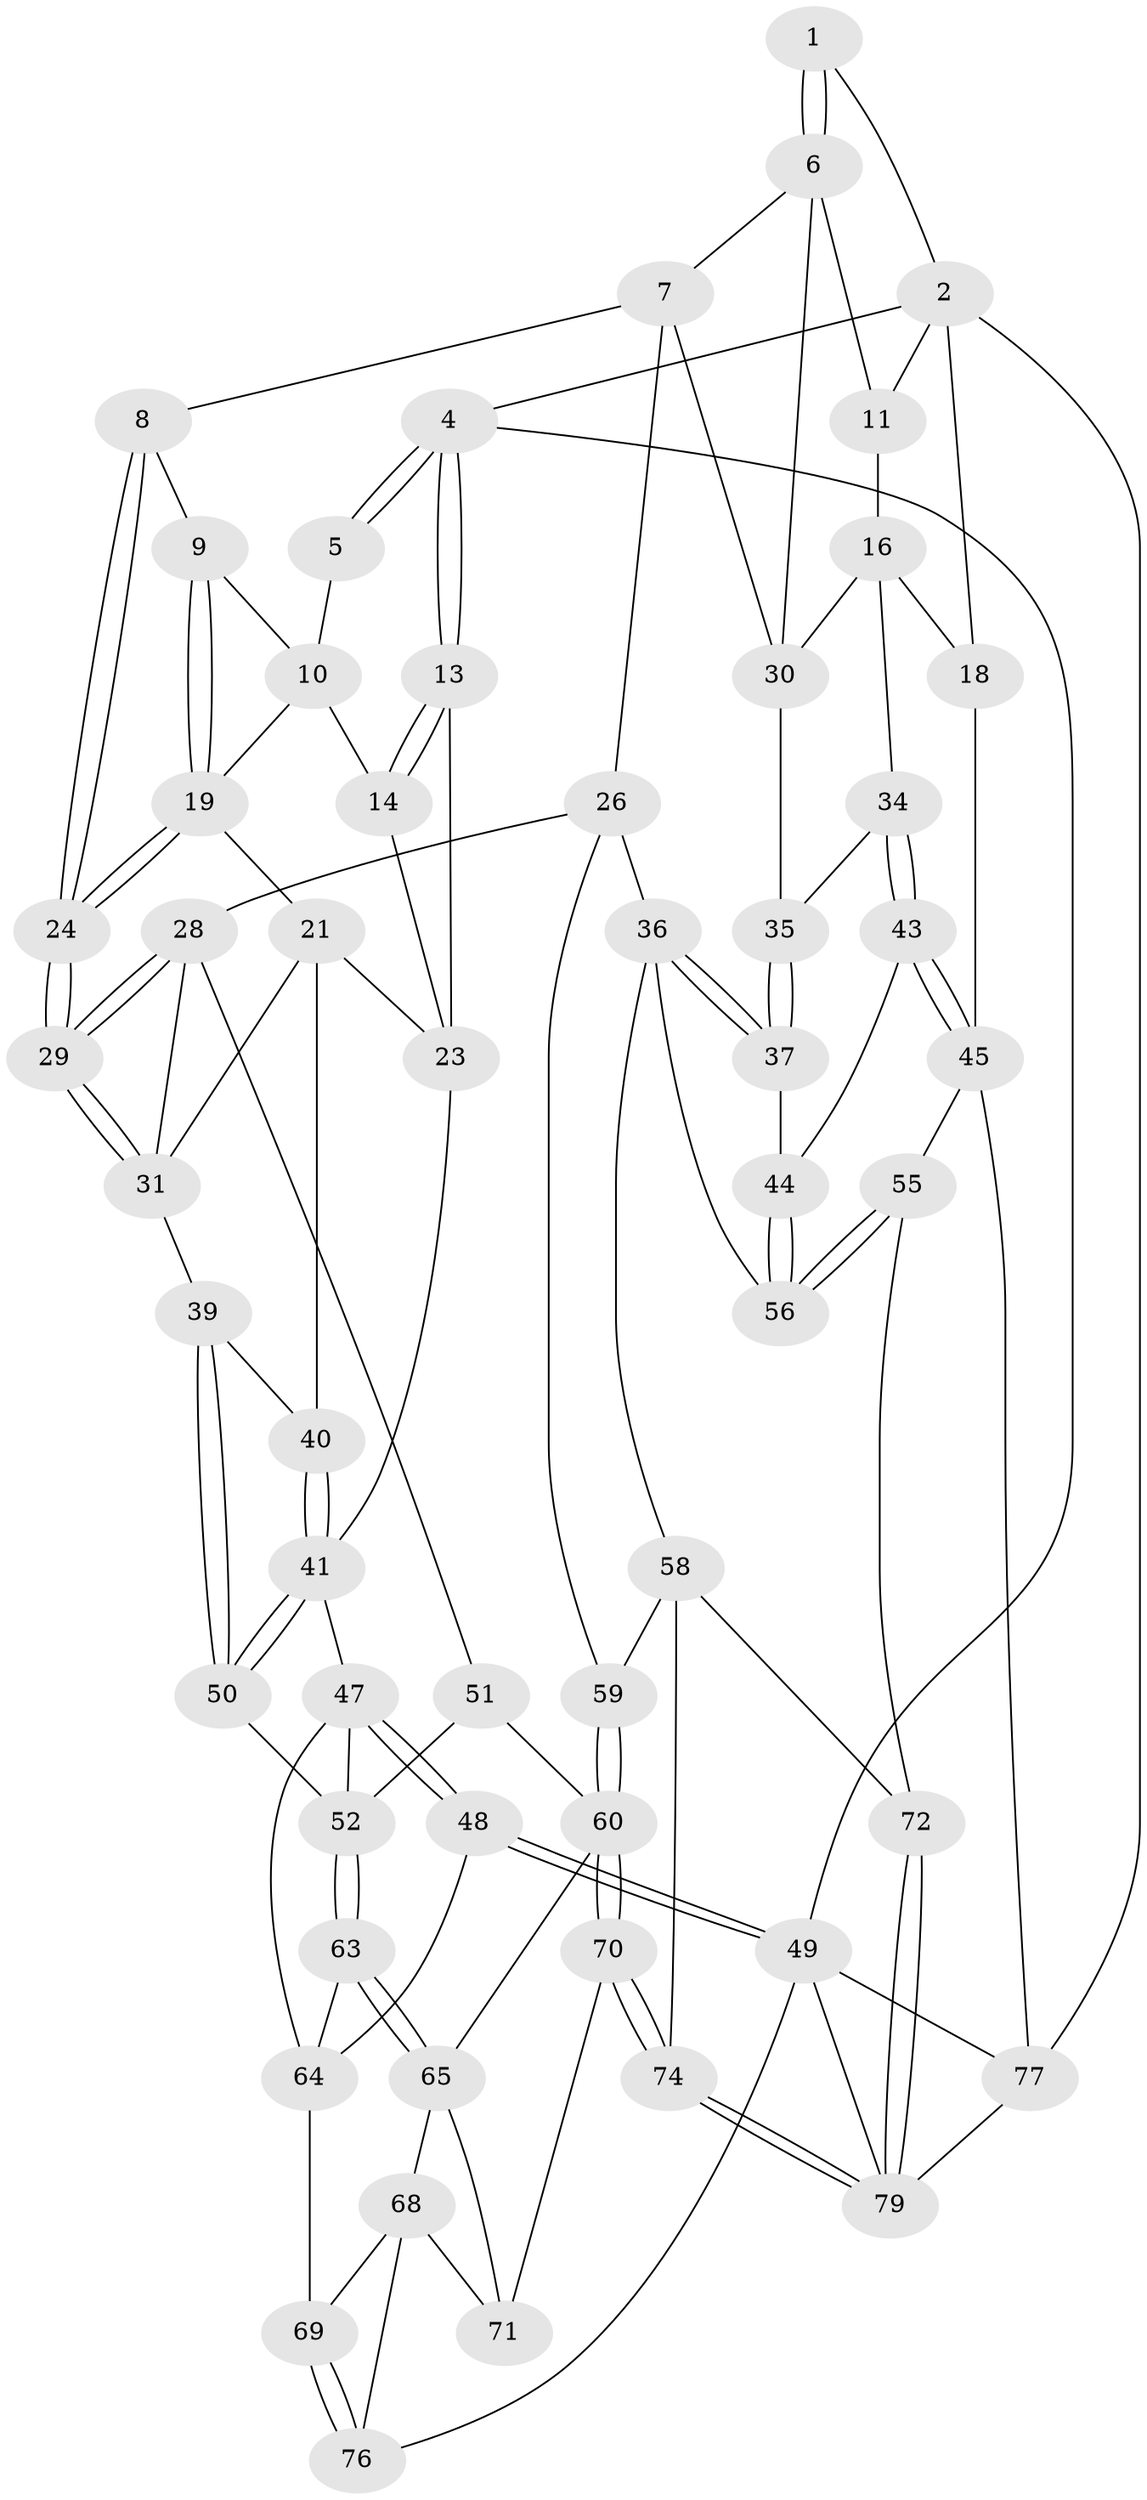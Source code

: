 // Generated by graph-tools (version 1.1) at 2025/52/02/27/25 19:52:41]
// undirected, 56 vertices, 126 edges
graph export_dot {
graph [start="1"]
  node [color=gray90,style=filled];
  1 [pos="+0.666989441793008+0"];
  2 [pos="+0.8366738545722819+0",super="+3"];
  4 [pos="+0+0"];
  5 [pos="+0.44355536386320776+0"];
  6 [pos="+0.6551492861978262+0.04267751775463314",super="+12"];
  7 [pos="+0.5457934758641604+0.22454835157067365",super="+25"];
  8 [pos="+0.5123708742332028+0.21173250781410838"];
  9 [pos="+0.46608550887850164+0.14791584125462737"];
  10 [pos="+0.4180771637215903+0",super="+15"];
  11 [pos="+0.8594631883406693+0.07018449080778169"];
  13 [pos="+0+0"];
  14 [pos="+0.26611099558161766+0.12495217318517586"];
  16 [pos="+0.9285005554154039+0.2658232732936173",super="+17"];
  18 [pos="+1+0.28292209824068104"];
  19 [pos="+0.39361533162209544+0.25844766157937055",super="+20"];
  21 [pos="+0.2969698470967771+0.3520015504122012",super="+22"];
  23 [pos="+0.1334798301744623+0.2325621528830109",super="+32"];
  24 [pos="+0.4379540688734024+0.29191122183227575"];
  26 [pos="+0.6507258381889824+0.4329773631583659",super="+27"];
  28 [pos="+0.5520724569234204+0.47698054169662707",super="+46"];
  29 [pos="+0.49018701577275364+0.4160232250130396"];
  30 [pos="+0.6989556742254255+0.334781879487841",super="+33"];
  31 [pos="+0.30163142695591977+0.35808235004534866",super="+38"];
  34 [pos="+0.9240599580383545+0.46164642387292126"];
  35 [pos="+0.9107601267365963+0.3372317291361974"];
  36 [pos="+0.7600028547585762+0.5057943061596283",super="+57"];
  37 [pos="+0.7835914314159668+0.5079620249479143"];
  39 [pos="+0.2085634811832678+0.4986871452874389"];
  40 [pos="+0.15276892744776868+0.3280298936969898"];
  41 [pos="+0+0.5596349818355703",super="+42"];
  43 [pos="+0.9141361495984519+0.5254089292533369"];
  44 [pos="+0.8593895011797764+0.5219992699512616"];
  45 [pos="+1+0.6479702141982169",super="+54"];
  47 [pos="+0+0.6494989328608953",super="+62"];
  48 [pos="+0+1"];
  49 [pos="+0+1",super="+78"];
  50 [pos="+0.1726987506030375+0.5534349458650878"];
  51 [pos="+0.36821878338523767+0.602051053369805"];
  52 [pos="+0.26870492074221497+0.670116697848159",super="+53"];
  55 [pos="+0.998518921335372+0.8348282708601302"];
  56 [pos="+0.8484241900990868+0.7597812201785025"];
  58 [pos="+0.6847838234112311+0.7662882907191156",super="+73"];
  59 [pos="+0.5717149752944218+0.7034064742460178"];
  60 [pos="+0.4830362464293095+0.7742531512411824",super="+61"];
  63 [pos="+0.2682408413799294+0.6730129492625533"];
  64 [pos="+0.18711596644634754+0.7286926734737704",super="+66"];
  65 [pos="+0.30242961324277795+0.7443691666684121",super="+67"];
  68 [pos="+0.2491300953822666+0.8414847771191752",super="+75"];
  69 [pos="+0.1852456683884805+0.8594990314580048"];
  70 [pos="+0.4773482468005125+0.8110499483511727"];
  71 [pos="+0.39776818889350807+0.8801662716439725"];
  72 [pos="+0.88072659247819+0.883941328096044"];
  74 [pos="+0.6259795646675119+0.9755805454716538"];
  76 [pos="+0.3598413617562524+1"];
  77 [pos="+1+1"];
  79 [pos="+0.6241874389993517+1",super="+80"];
  1 -- 2;
  1 -- 6;
  1 -- 6;
  2 -- 11;
  2 -- 18;
  2 -- 4;
  2 -- 77;
  4 -- 5;
  4 -- 5;
  4 -- 13;
  4 -- 13;
  4 -- 49;
  5 -- 10;
  6 -- 7;
  6 -- 11;
  6 -- 30;
  7 -- 8;
  7 -- 26;
  7 -- 30;
  8 -- 9;
  8 -- 24;
  8 -- 24;
  9 -- 10;
  9 -- 19;
  9 -- 19;
  10 -- 14;
  10 -- 19;
  11 -- 16;
  13 -- 14;
  13 -- 14;
  13 -- 23;
  14 -- 23;
  16 -- 30;
  16 -- 18;
  16 -- 34;
  18 -- 45;
  19 -- 24;
  19 -- 24;
  19 -- 21;
  21 -- 31;
  21 -- 40;
  21 -- 23;
  23 -- 41;
  24 -- 29;
  24 -- 29;
  26 -- 36;
  26 -- 59;
  26 -- 28;
  28 -- 29;
  28 -- 29;
  28 -- 51;
  28 -- 31;
  29 -- 31;
  29 -- 31;
  30 -- 35;
  31 -- 39;
  34 -- 35;
  34 -- 43;
  34 -- 43;
  35 -- 37;
  35 -- 37;
  36 -- 37;
  36 -- 37;
  36 -- 56;
  36 -- 58;
  37 -- 44;
  39 -- 40;
  39 -- 50;
  39 -- 50;
  40 -- 41;
  40 -- 41;
  41 -- 50;
  41 -- 50;
  41 -- 47;
  43 -- 44;
  43 -- 45;
  43 -- 45;
  44 -- 56;
  44 -- 56;
  45 -- 77;
  45 -- 55;
  47 -- 48;
  47 -- 48;
  47 -- 64;
  47 -- 52;
  48 -- 49;
  48 -- 49;
  48 -- 64;
  49 -- 77;
  49 -- 76;
  49 -- 79;
  50 -- 52;
  51 -- 52;
  51 -- 60;
  52 -- 63;
  52 -- 63;
  55 -- 56;
  55 -- 56;
  55 -- 72;
  58 -- 59;
  58 -- 72;
  58 -- 74;
  59 -- 60;
  59 -- 60;
  60 -- 70;
  60 -- 70;
  60 -- 65;
  63 -- 64;
  63 -- 65;
  63 -- 65;
  64 -- 69;
  65 -- 68;
  65 -- 71;
  68 -- 69;
  68 -- 76;
  68 -- 71;
  69 -- 76;
  69 -- 76;
  70 -- 71;
  70 -- 74;
  70 -- 74;
  72 -- 79;
  72 -- 79;
  74 -- 79;
  74 -- 79;
  77 -- 79;
}
